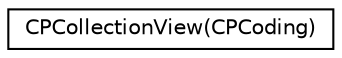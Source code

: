 digraph "Graphical Class Hierarchy"
{
  edge [fontname="Helvetica",fontsize="10",labelfontname="Helvetica",labelfontsize="10"];
  node [fontname="Helvetica",fontsize="10",shape=record];
  rankdir="LR";
  Node1 [label="CPCollectionView(CPCoding)",height=0.2,width=0.4,color="black", fillcolor="white", style="filled",URL="$category_c_p_collection_view_07_c_p_coding_08.html"];
}
